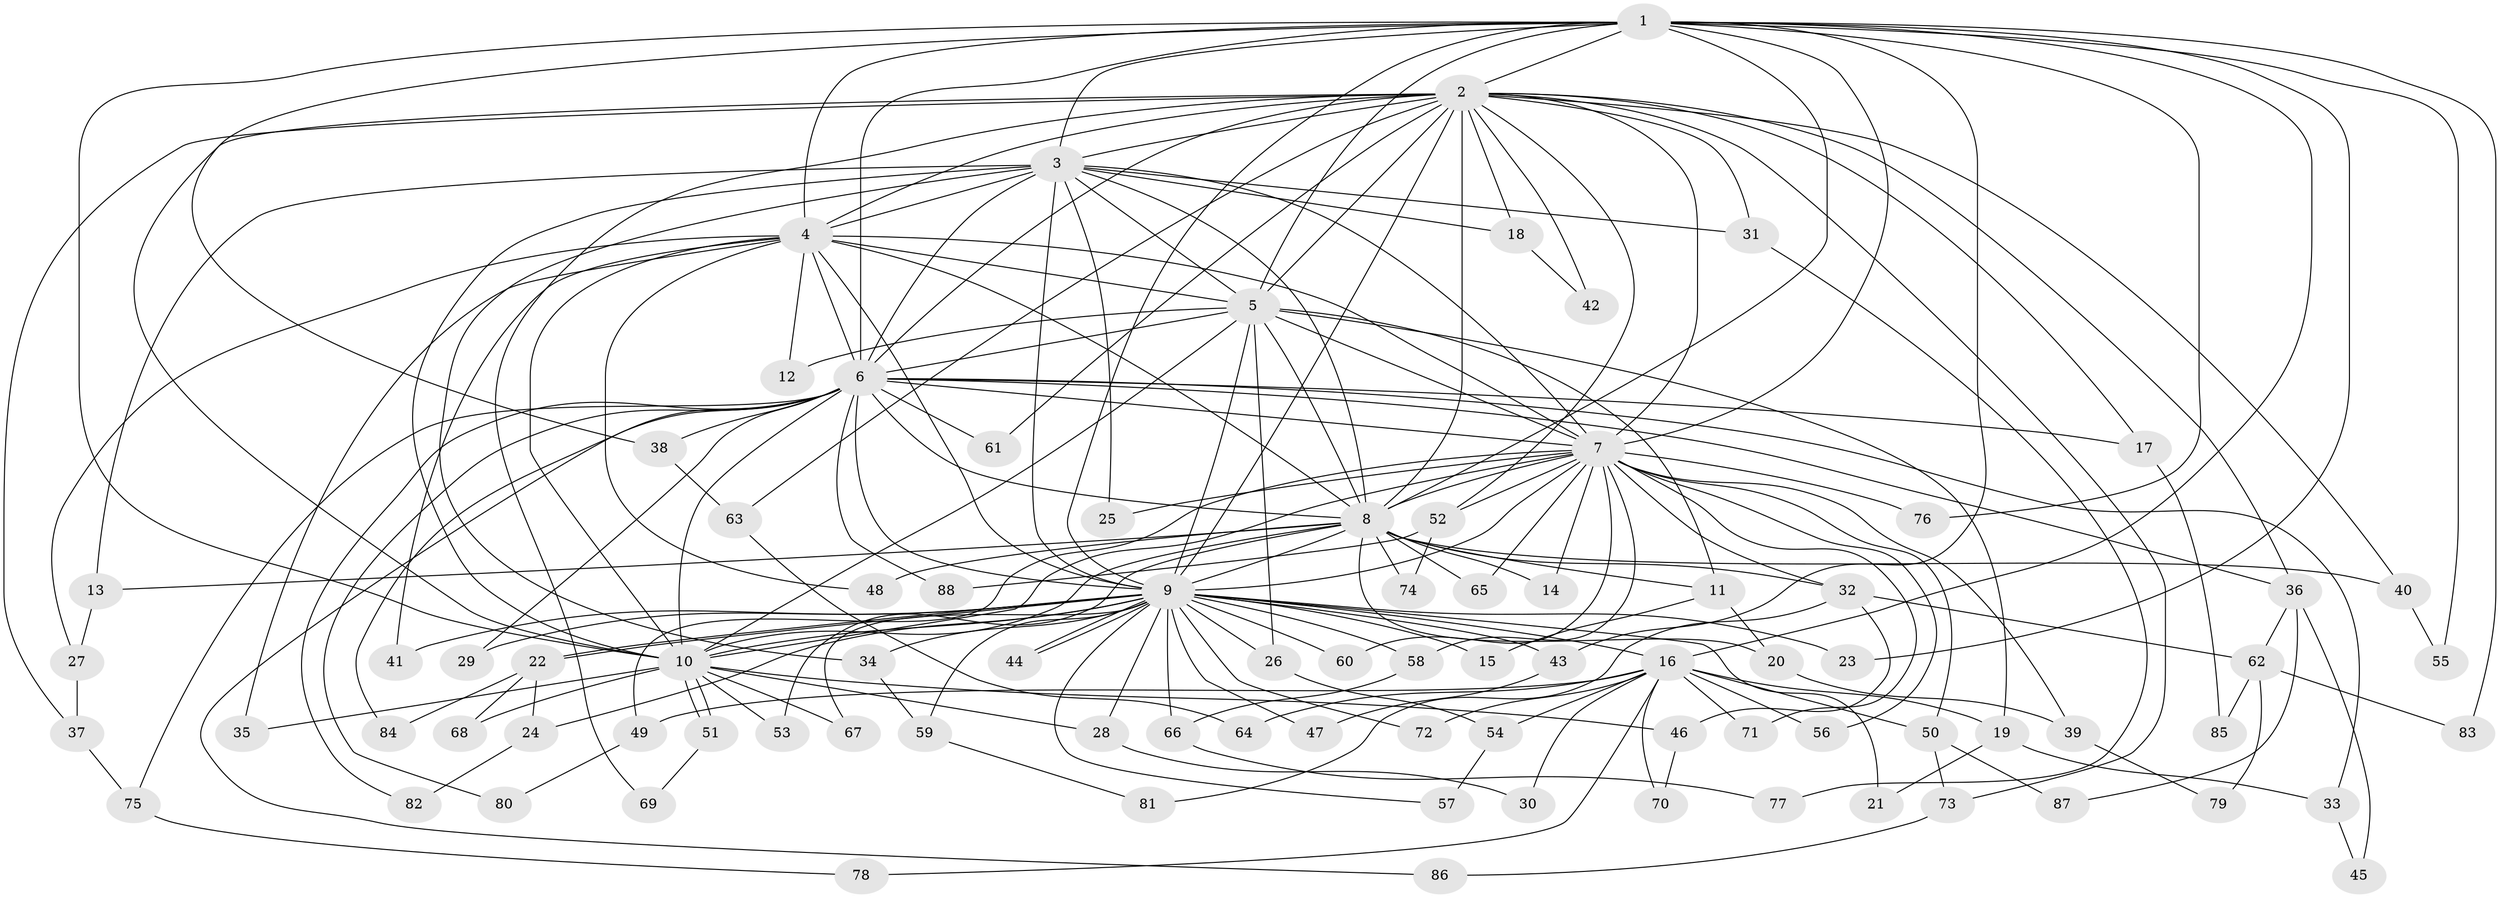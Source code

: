 // Generated by graph-tools (version 1.1) at 2025/35/03/09/25 02:35:00]
// undirected, 88 vertices, 201 edges
graph export_dot {
graph [start="1"]
  node [color=gray90,style=filled];
  1;
  2;
  3;
  4;
  5;
  6;
  7;
  8;
  9;
  10;
  11;
  12;
  13;
  14;
  15;
  16;
  17;
  18;
  19;
  20;
  21;
  22;
  23;
  24;
  25;
  26;
  27;
  28;
  29;
  30;
  31;
  32;
  33;
  34;
  35;
  36;
  37;
  38;
  39;
  40;
  41;
  42;
  43;
  44;
  45;
  46;
  47;
  48;
  49;
  50;
  51;
  52;
  53;
  54;
  55;
  56;
  57;
  58;
  59;
  60;
  61;
  62;
  63;
  64;
  65;
  66;
  67;
  68;
  69;
  70;
  71;
  72;
  73;
  74;
  75;
  76;
  77;
  78;
  79;
  80;
  81;
  82;
  83;
  84;
  85;
  86;
  87;
  88;
  1 -- 2;
  1 -- 3;
  1 -- 4;
  1 -- 5;
  1 -- 6;
  1 -- 7;
  1 -- 8;
  1 -- 9;
  1 -- 10;
  1 -- 16;
  1 -- 23;
  1 -- 38;
  1 -- 43;
  1 -- 55;
  1 -- 76;
  1 -- 83;
  2 -- 3;
  2 -- 4;
  2 -- 5;
  2 -- 6;
  2 -- 7;
  2 -- 8;
  2 -- 9;
  2 -- 10;
  2 -- 17;
  2 -- 18;
  2 -- 31;
  2 -- 36;
  2 -- 37;
  2 -- 40;
  2 -- 42;
  2 -- 52;
  2 -- 61;
  2 -- 63;
  2 -- 69;
  2 -- 73;
  3 -- 4;
  3 -- 5;
  3 -- 6;
  3 -- 7;
  3 -- 8;
  3 -- 9;
  3 -- 10;
  3 -- 13;
  3 -- 18;
  3 -- 25;
  3 -- 31;
  3 -- 34;
  4 -- 5;
  4 -- 6;
  4 -- 7;
  4 -- 8;
  4 -- 9;
  4 -- 10;
  4 -- 12;
  4 -- 27;
  4 -- 35;
  4 -- 41;
  4 -- 48;
  5 -- 6;
  5 -- 7;
  5 -- 8;
  5 -- 9;
  5 -- 10;
  5 -- 11;
  5 -- 12;
  5 -- 19;
  5 -- 26;
  6 -- 7;
  6 -- 8;
  6 -- 9;
  6 -- 10;
  6 -- 17;
  6 -- 29;
  6 -- 33;
  6 -- 36;
  6 -- 38;
  6 -- 61;
  6 -- 75;
  6 -- 80;
  6 -- 82;
  6 -- 84;
  6 -- 86;
  6 -- 88;
  7 -- 8;
  7 -- 9;
  7 -- 10;
  7 -- 14;
  7 -- 25;
  7 -- 32;
  7 -- 39;
  7 -- 49;
  7 -- 50;
  7 -- 52;
  7 -- 56;
  7 -- 58;
  7 -- 60;
  7 -- 65;
  7 -- 71;
  7 -- 76;
  8 -- 9;
  8 -- 10;
  8 -- 11;
  8 -- 13;
  8 -- 14;
  8 -- 20;
  8 -- 32;
  8 -- 40;
  8 -- 48;
  8 -- 53;
  8 -- 65;
  8 -- 74;
  9 -- 10;
  9 -- 15;
  9 -- 16;
  9 -- 21;
  9 -- 22;
  9 -- 22;
  9 -- 23;
  9 -- 24;
  9 -- 26;
  9 -- 28;
  9 -- 29;
  9 -- 34;
  9 -- 41;
  9 -- 43;
  9 -- 44;
  9 -- 44;
  9 -- 47;
  9 -- 57;
  9 -- 58;
  9 -- 59;
  9 -- 60;
  9 -- 66;
  9 -- 67;
  9 -- 72;
  10 -- 28;
  10 -- 35;
  10 -- 46;
  10 -- 51;
  10 -- 51;
  10 -- 53;
  10 -- 67;
  10 -- 68;
  11 -- 15;
  11 -- 20;
  13 -- 27;
  16 -- 19;
  16 -- 30;
  16 -- 49;
  16 -- 50;
  16 -- 54;
  16 -- 56;
  16 -- 64;
  16 -- 70;
  16 -- 71;
  16 -- 72;
  16 -- 78;
  17 -- 85;
  18 -- 42;
  19 -- 21;
  19 -- 33;
  20 -- 39;
  22 -- 24;
  22 -- 68;
  22 -- 84;
  24 -- 82;
  26 -- 54;
  27 -- 37;
  28 -- 30;
  31 -- 77;
  32 -- 46;
  32 -- 62;
  32 -- 81;
  33 -- 45;
  34 -- 59;
  36 -- 45;
  36 -- 62;
  36 -- 87;
  37 -- 75;
  38 -- 63;
  39 -- 79;
  40 -- 55;
  43 -- 47;
  46 -- 70;
  49 -- 80;
  50 -- 73;
  50 -- 87;
  51 -- 69;
  52 -- 74;
  52 -- 88;
  54 -- 57;
  58 -- 66;
  59 -- 81;
  62 -- 79;
  62 -- 83;
  62 -- 85;
  63 -- 64;
  66 -- 77;
  73 -- 86;
  75 -- 78;
}

